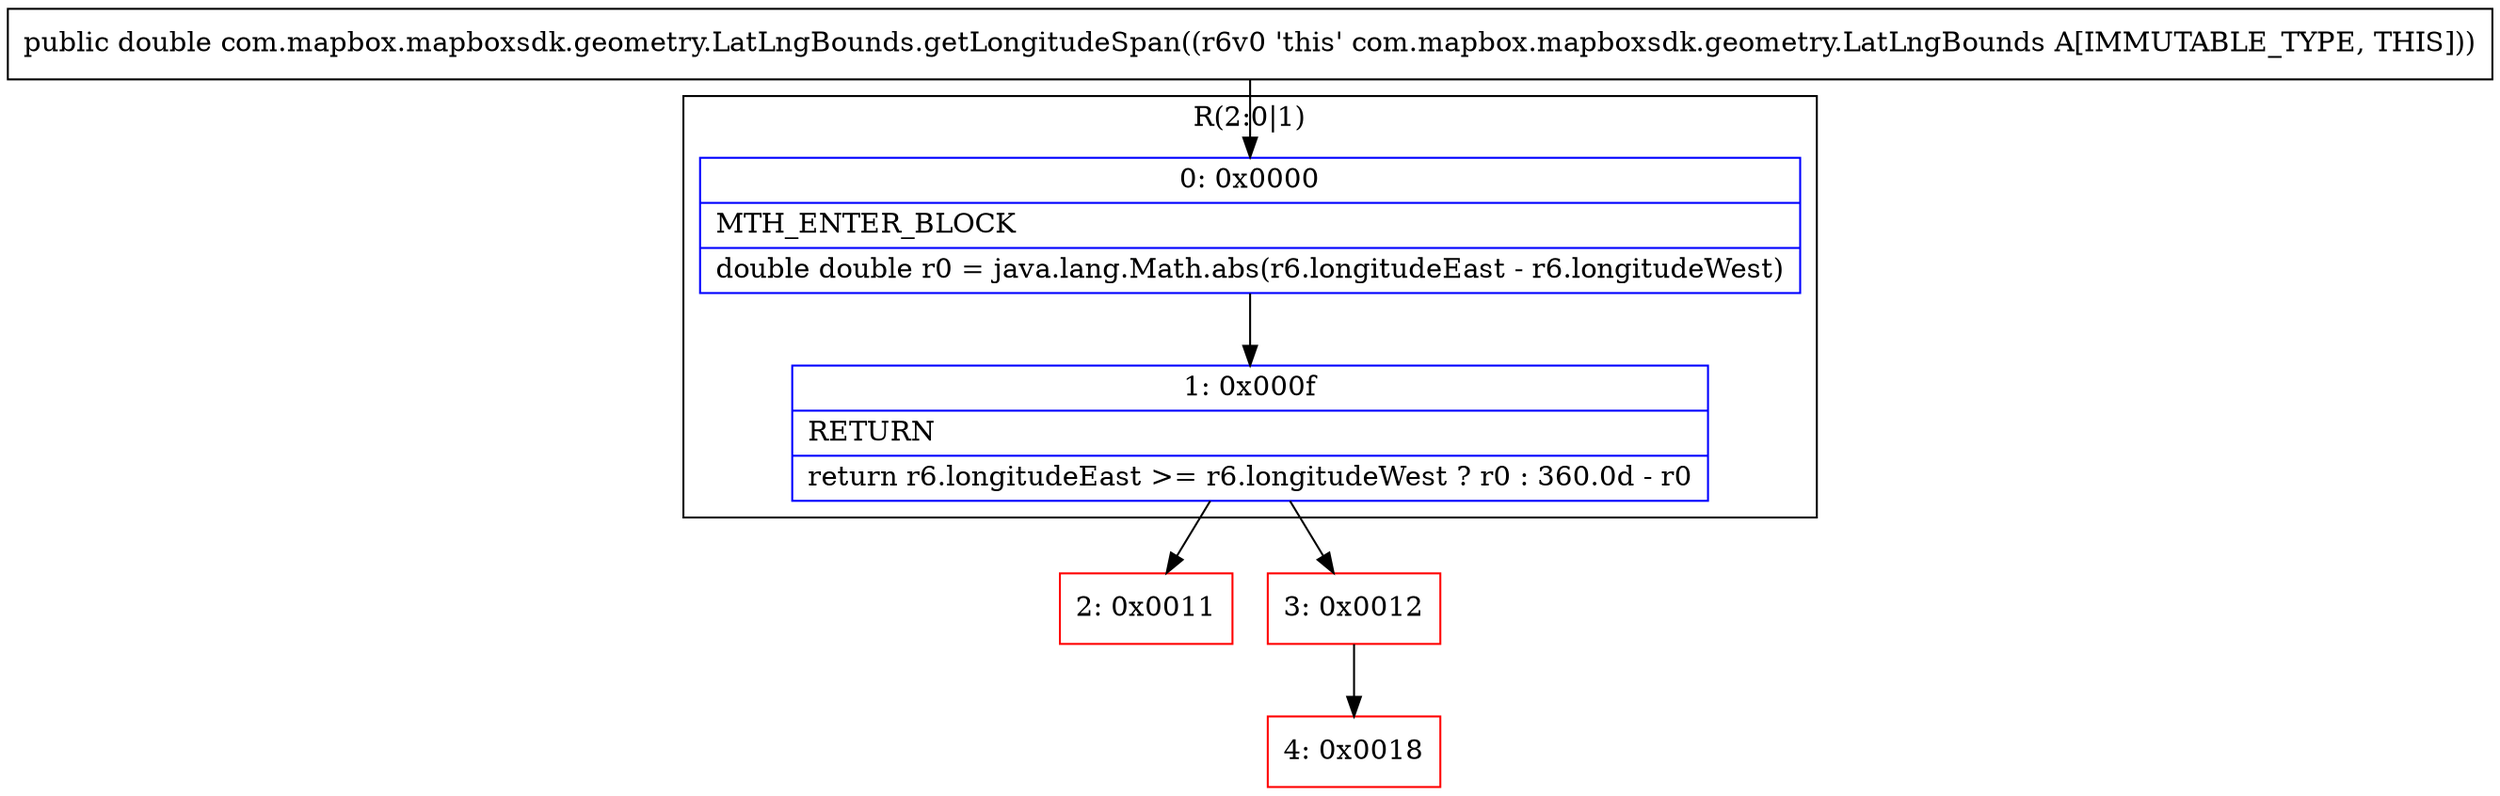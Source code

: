 digraph "CFG forcom.mapbox.mapboxsdk.geometry.LatLngBounds.getLongitudeSpan()D" {
subgraph cluster_Region_784724649 {
label = "R(2:0|1)";
node [shape=record,color=blue];
Node_0 [shape=record,label="{0\:\ 0x0000|MTH_ENTER_BLOCK\l|double double r0 = java.lang.Math.abs(r6.longitudeEast \- r6.longitudeWest)\l}"];
Node_1 [shape=record,label="{1\:\ 0x000f|RETURN\l|return r6.longitudeEast \>= r6.longitudeWest ? r0 : 360.0d \- r0\l}"];
}
Node_2 [shape=record,color=red,label="{2\:\ 0x0011}"];
Node_3 [shape=record,color=red,label="{3\:\ 0x0012}"];
Node_4 [shape=record,color=red,label="{4\:\ 0x0018}"];
MethodNode[shape=record,label="{public double com.mapbox.mapboxsdk.geometry.LatLngBounds.getLongitudeSpan((r6v0 'this' com.mapbox.mapboxsdk.geometry.LatLngBounds A[IMMUTABLE_TYPE, THIS])) }"];
MethodNode -> Node_0;
Node_0 -> Node_1;
Node_1 -> Node_2;
Node_1 -> Node_3;
Node_3 -> Node_4;
}

